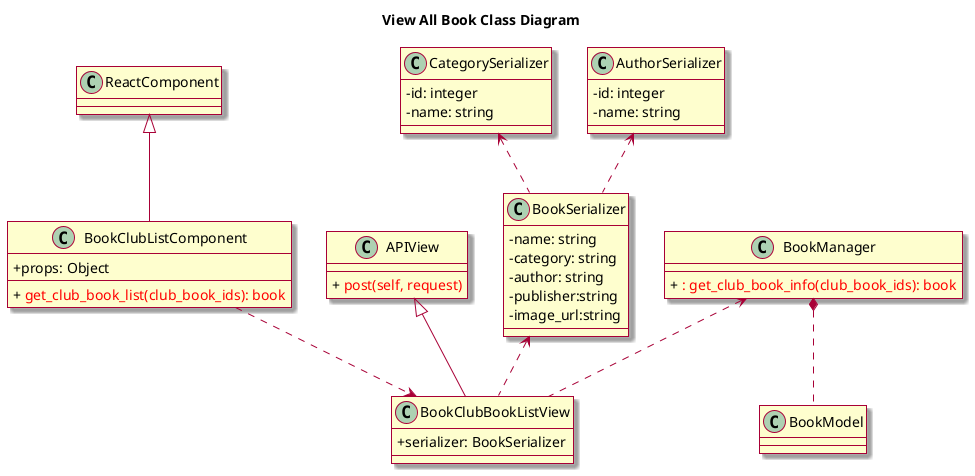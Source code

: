 @startuml
skin rose
skinparam classAttributeIconSize 0

title View All Book Class Diagram
class ReactComponent

class BookClubListComponent {
    + props: Object
	+ {method} <color:red> get_club_book_list(club_book_ids): book
}

class BookClubBookListView {
	+ serializer: BookSerializer
}

class APIView {
	+ {method} <color:red> post(self, request)
}

class BookSerializer {
    - name: string
    - category: string
    - author: string
    - publisher:string 
    - image_url:string
}

class CategorySerializer {
	- id: integer
	- name: string
}

class AuthorSerializer {
	- id: integer
	- name: string
}


class BookManager{
    + {method} <color:red> : get_club_book_info(club_book_ids): book
}

class BookModel {

}
ReactComponent <|-- BookClubListComponent
BookClubListComponent ..> BookClubBookListView
APIView <|-- BookClubBookListView
BookSerializer <.. BookClubBookListView
BookManager <.. BookClubBookListView
BookManager *.. BookModel
CategorySerializer <.. BookSerializer
AuthorSerializer <.. BookSerializer
@enduml